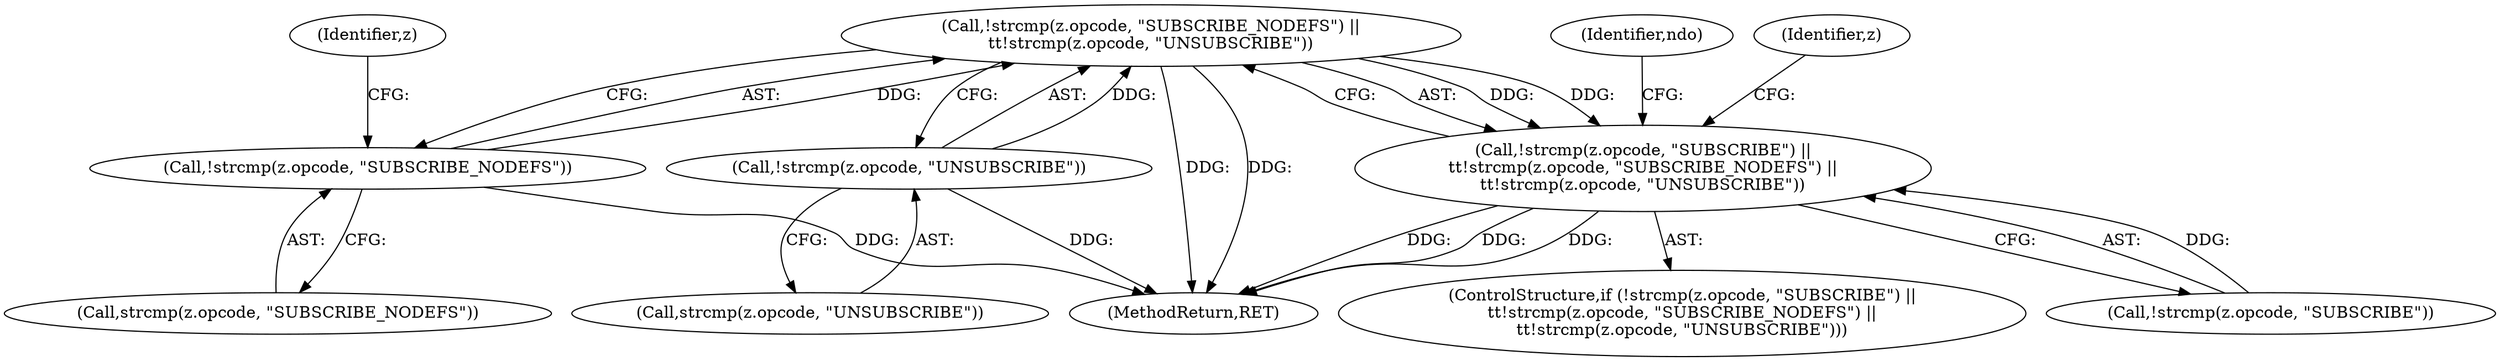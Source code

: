 digraph "0_tcpdump_d17507ffa3e9742199b02a66aa940e79ababfa30_0@API" {
"1000404" [label="(Call,!strcmp(z.opcode, \"SUBSCRIBE_NODEFS\") ||\n\t\t!strcmp(z.opcode, \"UNSUBSCRIBE\"))"];
"1000405" [label="(Call,!strcmp(z.opcode, \"SUBSCRIBE_NODEFS\"))"];
"1000411" [label="(Call,!strcmp(z.opcode, \"UNSUBSCRIBE\"))"];
"1000397" [label="(Call,!strcmp(z.opcode, \"SUBSCRIBE\") ||\n\t\t!strcmp(z.opcode, \"SUBSCRIBE_NODEFS\") ||\n\t\t!strcmp(z.opcode, \"UNSUBSCRIBE\"))"];
"1000759" [label="(MethodReturn,RET)"];
"1000420" [label="(Identifier,ndo)"];
"1000412" [label="(Call,strcmp(z.opcode, \"UNSUBSCRIBE\"))"];
"1000482" [label="(Identifier,z)"];
"1000405" [label="(Call,!strcmp(z.opcode, \"SUBSCRIBE_NODEFS\"))"];
"1000398" [label="(Call,!strcmp(z.opcode, \"SUBSCRIBE\"))"];
"1000406" [label="(Call,strcmp(z.opcode, \"SUBSCRIBE_NODEFS\"))"];
"1000397" [label="(Call,!strcmp(z.opcode, \"SUBSCRIBE\") ||\n\t\t!strcmp(z.opcode, \"SUBSCRIBE_NODEFS\") ||\n\t\t!strcmp(z.opcode, \"UNSUBSCRIBE\"))"];
"1000396" [label="(ControlStructure,if (!strcmp(z.opcode, \"SUBSCRIBE\") ||\n\t\t!strcmp(z.opcode, \"SUBSCRIBE_NODEFS\") ||\n\t\t!strcmp(z.opcode, \"UNSUBSCRIBE\")))"];
"1000411" [label="(Call,!strcmp(z.opcode, \"UNSUBSCRIBE\"))"];
"1000404" [label="(Call,!strcmp(z.opcode, \"SUBSCRIBE_NODEFS\") ||\n\t\t!strcmp(z.opcode, \"UNSUBSCRIBE\"))"];
"1000414" [label="(Identifier,z)"];
"1000404" -> "1000397"  [label="AST: "];
"1000404" -> "1000405"  [label="CFG: "];
"1000404" -> "1000411"  [label="CFG: "];
"1000405" -> "1000404"  [label="AST: "];
"1000411" -> "1000404"  [label="AST: "];
"1000397" -> "1000404"  [label="CFG: "];
"1000404" -> "1000759"  [label="DDG: "];
"1000404" -> "1000759"  [label="DDG: "];
"1000404" -> "1000397"  [label="DDG: "];
"1000404" -> "1000397"  [label="DDG: "];
"1000405" -> "1000404"  [label="DDG: "];
"1000411" -> "1000404"  [label="DDG: "];
"1000405" -> "1000406"  [label="CFG: "];
"1000406" -> "1000405"  [label="AST: "];
"1000414" -> "1000405"  [label="CFG: "];
"1000405" -> "1000759"  [label="DDG: "];
"1000411" -> "1000412"  [label="CFG: "];
"1000412" -> "1000411"  [label="AST: "];
"1000411" -> "1000759"  [label="DDG: "];
"1000397" -> "1000396"  [label="AST: "];
"1000397" -> "1000398"  [label="CFG: "];
"1000398" -> "1000397"  [label="AST: "];
"1000420" -> "1000397"  [label="CFG: "];
"1000482" -> "1000397"  [label="CFG: "];
"1000397" -> "1000759"  [label="DDG: "];
"1000397" -> "1000759"  [label="DDG: "];
"1000397" -> "1000759"  [label="DDG: "];
"1000398" -> "1000397"  [label="DDG: "];
}

